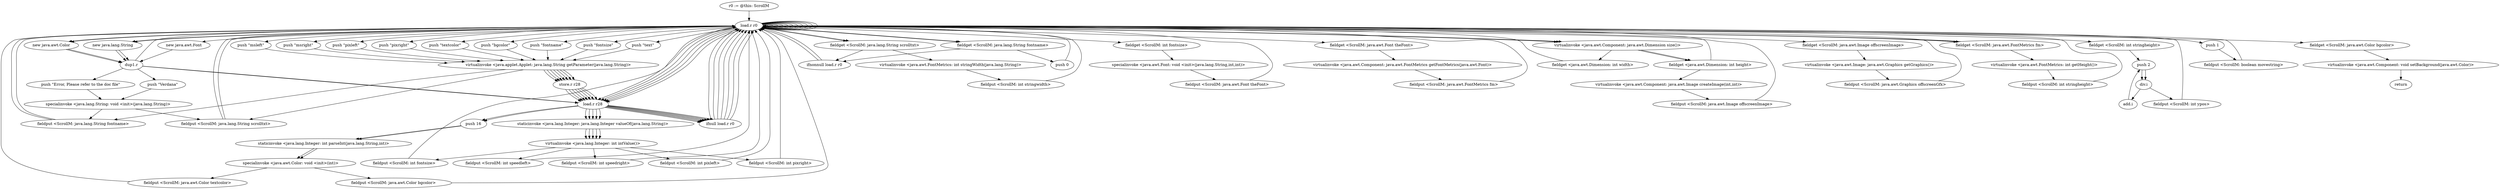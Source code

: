 digraph "" {
    "r0 := @this: ScrollM"
    "load.r r0"
    "r0 := @this: ScrollM"->"load.r r0";
    "load.r r0"->"load.r r0";
    "push \"fontname\""
    "load.r r0"->"push \"fontname\"";
    "virtualinvoke <java.applet.Applet: java.lang.String getParameter(java.lang.String)>"
    "push \"fontname\""->"virtualinvoke <java.applet.Applet: java.lang.String getParameter(java.lang.String)>";
    "fieldput <ScrollM: java.lang.String fontname>"
    "virtualinvoke <java.applet.Applet: java.lang.String getParameter(java.lang.String)>"->"fieldput <ScrollM: java.lang.String fontname>";
    "fieldput <ScrollM: java.lang.String fontname>"->"load.r r0";
    "fieldget <ScrollM: java.lang.String fontname>"
    "load.r r0"->"fieldget <ScrollM: java.lang.String fontname>";
    "ifnonnull load.r r0"
    "fieldget <ScrollM: java.lang.String fontname>"->"ifnonnull load.r r0";
    "ifnonnull load.r r0"->"load.r r0";
    "new java.lang.String"
    "load.r r0"->"new java.lang.String";
    "dup1.r"
    "new java.lang.String"->"dup1.r";
    "push \"Verdana\""
    "dup1.r"->"push \"Verdana\"";
    "specialinvoke <java.lang.String: void <init>(java.lang.String)>"
    "push \"Verdana\""->"specialinvoke <java.lang.String: void <init>(java.lang.String)>";
    "specialinvoke <java.lang.String: void <init>(java.lang.String)>"->"fieldput <ScrollM: java.lang.String fontname>";
    "fieldput <ScrollM: java.lang.String fontname>"->"load.r r0";
    "push \"fontsize\""
    "load.r r0"->"push \"fontsize\"";
    "push \"fontsize\""->"virtualinvoke <java.applet.Applet: java.lang.String getParameter(java.lang.String)>";
    "store.r r28"
    "virtualinvoke <java.applet.Applet: java.lang.String getParameter(java.lang.String)>"->"store.r r28";
    "load.r r28"
    "store.r r28"->"load.r r28";
    "ifnull load.r r0"
    "load.r r28"->"ifnull load.r r0";
    "ifnull load.r r0"->"load.r r0";
    "load.r r0"->"load.r r28";
    "staticinvoke <java.lang.Integer: java.lang.Integer valueOf(java.lang.String)>"
    "load.r r28"->"staticinvoke <java.lang.Integer: java.lang.Integer valueOf(java.lang.String)>";
    "virtualinvoke <java.lang.Integer: int intValue()>"
    "staticinvoke <java.lang.Integer: java.lang.Integer valueOf(java.lang.String)>"->"virtualinvoke <java.lang.Integer: int intValue()>";
    "fieldput <ScrollM: int fontsize>"
    "virtualinvoke <java.lang.Integer: int intValue()>"->"fieldput <ScrollM: int fontsize>";
    "fieldput <ScrollM: int fontsize>"->"load.r r0";
    "new java.awt.Font"
    "load.r r0"->"new java.awt.Font";
    "new java.awt.Font"->"dup1.r";
    "dup1.r"->"load.r r0";
    "load.r r0"->"fieldget <ScrollM: java.lang.String fontname>";
    "push 0"
    "fieldget <ScrollM: java.lang.String fontname>"->"push 0";
    "push 0"->"load.r r0";
    "fieldget <ScrollM: int fontsize>"
    "load.r r0"->"fieldget <ScrollM: int fontsize>";
    "specialinvoke <java.awt.Font: void <init>(java.lang.String,int,int)>"
    "fieldget <ScrollM: int fontsize>"->"specialinvoke <java.awt.Font: void <init>(java.lang.String,int,int)>";
    "fieldput <ScrollM: java.awt.Font theFont>"
    "specialinvoke <java.awt.Font: void <init>(java.lang.String,int,int)>"->"fieldput <ScrollM: java.awt.Font theFont>";
    "fieldput <ScrollM: java.awt.Font theFont>"->"load.r r0";
    "load.r r0"->"load.r r0";
    "load.r r0"->"load.r r0";
    "fieldget <ScrollM: java.awt.Font theFont>"
    "load.r r0"->"fieldget <ScrollM: java.awt.Font theFont>";
    "virtualinvoke <java.awt.Component: java.awt.FontMetrics getFontMetrics(java.awt.Font)>"
    "fieldget <ScrollM: java.awt.Font theFont>"->"virtualinvoke <java.awt.Component: java.awt.FontMetrics getFontMetrics(java.awt.Font)>";
    "fieldput <ScrollM: java.awt.FontMetrics fm>"
    "virtualinvoke <java.awt.Component: java.awt.FontMetrics getFontMetrics(java.awt.Font)>"->"fieldput <ScrollM: java.awt.FontMetrics fm>";
    "fieldput <ScrollM: java.awt.FontMetrics fm>"->"load.r r0";
    "load.r r0"->"load.r r0";
    "load.r r0"->"load.r r0";
    "virtualinvoke <java.awt.Component: java.awt.Dimension size()>"
    "load.r r0"->"virtualinvoke <java.awt.Component: java.awt.Dimension size()>";
    "fieldget <java.awt.Dimension: int width>"
    "virtualinvoke <java.awt.Component: java.awt.Dimension size()>"->"fieldget <java.awt.Dimension: int width>";
    "fieldget <java.awt.Dimension: int width>"->"load.r r0";
    "load.r r0"->"virtualinvoke <java.awt.Component: java.awt.Dimension size()>";
    "fieldget <java.awt.Dimension: int height>"
    "virtualinvoke <java.awt.Component: java.awt.Dimension size()>"->"fieldget <java.awt.Dimension: int height>";
    "virtualinvoke <java.awt.Component: java.awt.Image createImage(int,int)>"
    "fieldget <java.awt.Dimension: int height>"->"virtualinvoke <java.awt.Component: java.awt.Image createImage(int,int)>";
    "fieldput <ScrollM: java.awt.Image offscreenImage>"
    "virtualinvoke <java.awt.Component: java.awt.Image createImage(int,int)>"->"fieldput <ScrollM: java.awt.Image offscreenImage>";
    "fieldput <ScrollM: java.awt.Image offscreenImage>"->"load.r r0";
    "load.r r0"->"load.r r0";
    "fieldget <ScrollM: java.awt.Image offscreenImage>"
    "load.r r0"->"fieldget <ScrollM: java.awt.Image offscreenImage>";
    "virtualinvoke <java.awt.Image: java.awt.Graphics getGraphics()>"
    "fieldget <ScrollM: java.awt.Image offscreenImage>"->"virtualinvoke <java.awt.Image: java.awt.Graphics getGraphics()>";
    "fieldput <ScrollM: java.awt.Graphics offscreenGfx>"
    "virtualinvoke <java.awt.Image: java.awt.Graphics getGraphics()>"->"fieldput <ScrollM: java.awt.Graphics offscreenGfx>";
    "fieldput <ScrollM: java.awt.Graphics offscreenGfx>"->"load.r r0";
    "load.r r0"->"load.r r0";
    "push \"text\""
    "load.r r0"->"push \"text\"";
    "push \"text\""->"virtualinvoke <java.applet.Applet: java.lang.String getParameter(java.lang.String)>";
    "fieldput <ScrollM: java.lang.String scrolltxt>"
    "virtualinvoke <java.applet.Applet: java.lang.String getParameter(java.lang.String)>"->"fieldput <ScrollM: java.lang.String scrolltxt>";
    "fieldput <ScrollM: java.lang.String scrolltxt>"->"load.r r0";
    "fieldget <ScrollM: java.lang.String scrolltxt>"
    "load.r r0"->"fieldget <ScrollM: java.lang.String scrolltxt>";
    "fieldget <ScrollM: java.lang.String scrolltxt>"->"ifnonnull load.r r0";
    "ifnonnull load.r r0"->"load.r r0";
    "load.r r0"->"new java.lang.String";
    "new java.lang.String"->"dup1.r";
    "push \"Error, Please refer to the doc file\""
    "dup1.r"->"push \"Error, Please refer to the doc file\"";
    "push \"Error, Please refer to the doc file\""->"specialinvoke <java.lang.String: void <init>(java.lang.String)>";
    "specialinvoke <java.lang.String: void <init>(java.lang.String)>"->"fieldput <ScrollM: java.lang.String scrolltxt>";
    "fieldput <ScrollM: java.lang.String scrolltxt>"->"load.r r0";
    "load.r r0"->"load.r r0";
    "fieldget <ScrollM: java.awt.FontMetrics fm>"
    "load.r r0"->"fieldget <ScrollM: java.awt.FontMetrics fm>";
    "virtualinvoke <java.awt.FontMetrics: int getHeight()>"
    "fieldget <ScrollM: java.awt.FontMetrics fm>"->"virtualinvoke <java.awt.FontMetrics: int getHeight()>";
    "fieldput <ScrollM: int stringheight>"
    "virtualinvoke <java.awt.FontMetrics: int getHeight()>"->"fieldput <ScrollM: int stringheight>";
    "fieldput <ScrollM: int stringheight>"->"load.r r0";
    "load.r r0"->"load.r r0";
    "load.r r0"->"fieldget <ScrollM: java.awt.FontMetrics fm>";
    "fieldget <ScrollM: java.awt.FontMetrics fm>"->"load.r r0";
    "load.r r0"->"fieldget <ScrollM: java.lang.String scrolltxt>";
    "virtualinvoke <java.awt.FontMetrics: int stringWidth(java.lang.String)>"
    "fieldget <ScrollM: java.lang.String scrolltxt>"->"virtualinvoke <java.awt.FontMetrics: int stringWidth(java.lang.String)>";
    "fieldput <ScrollM: int stringwidth>"
    "virtualinvoke <java.awt.FontMetrics: int stringWidth(java.lang.String)>"->"fieldput <ScrollM: int stringwidth>";
    "fieldput <ScrollM: int stringwidth>"->"load.r r0";
    "load.r r0"->"load.r r0";
    "load.r r0"->"virtualinvoke <java.awt.Component: java.awt.Dimension size()>";
    "virtualinvoke <java.awt.Component: java.awt.Dimension size()>"->"fieldget <java.awt.Dimension: int height>";
    "fieldget <java.awt.Dimension: int height>"->"load.r r0";
    "fieldget <ScrollM: int stringheight>"
    "load.r r0"->"fieldget <ScrollM: int stringheight>";
    "push 2"
    "fieldget <ScrollM: int stringheight>"->"push 2";
    "div.i"
    "push 2"->"div.i";
    "add.i"
    "div.i"->"add.i";
    "add.i"->"push 2";
    "push 2"->"div.i";
    "fieldput <ScrollM: int ypos>"
    "div.i"->"fieldput <ScrollM: int ypos>";
    "fieldput <ScrollM: int ypos>"->"load.r r0";
    "push 1"
    "load.r r0"->"push 1";
    "fieldput <ScrollM: boolean movestring>"
    "push 1"->"fieldput <ScrollM: boolean movestring>";
    "fieldput <ScrollM: boolean movestring>"->"load.r r0";
    "push \"msleft\""
    "load.r r0"->"push \"msleft\"";
    "push \"msleft\""->"virtualinvoke <java.applet.Applet: java.lang.String getParameter(java.lang.String)>";
    "virtualinvoke <java.applet.Applet: java.lang.String getParameter(java.lang.String)>"->"store.r r28";
    "store.r r28"->"load.r r28";
    "load.r r28"->"ifnull load.r r0";
    "ifnull load.r r0"->"load.r r0";
    "load.r r0"->"load.r r28";
    "load.r r28"->"staticinvoke <java.lang.Integer: java.lang.Integer valueOf(java.lang.String)>";
    "staticinvoke <java.lang.Integer: java.lang.Integer valueOf(java.lang.String)>"->"virtualinvoke <java.lang.Integer: int intValue()>";
    "fieldput <ScrollM: int speedleft>"
    "virtualinvoke <java.lang.Integer: int intValue()>"->"fieldput <ScrollM: int speedleft>";
    "fieldput <ScrollM: int speedleft>"->"load.r r0";
    "push \"msright\""
    "load.r r0"->"push \"msright\"";
    "push \"msright\""->"virtualinvoke <java.applet.Applet: java.lang.String getParameter(java.lang.String)>";
    "virtualinvoke <java.applet.Applet: java.lang.String getParameter(java.lang.String)>"->"store.r r28";
    "store.r r28"->"load.r r28";
    "load.r r28"->"ifnull load.r r0";
    "ifnull load.r r0"->"load.r r0";
    "load.r r0"->"load.r r28";
    "load.r r28"->"staticinvoke <java.lang.Integer: java.lang.Integer valueOf(java.lang.String)>";
    "staticinvoke <java.lang.Integer: java.lang.Integer valueOf(java.lang.String)>"->"virtualinvoke <java.lang.Integer: int intValue()>";
    "fieldput <ScrollM: int speedright>"
    "virtualinvoke <java.lang.Integer: int intValue()>"->"fieldput <ScrollM: int speedright>";
    "fieldput <ScrollM: int speedright>"->"load.r r0";
    "push \"pixleft\""
    "load.r r0"->"push \"pixleft\"";
    "push \"pixleft\""->"virtualinvoke <java.applet.Applet: java.lang.String getParameter(java.lang.String)>";
    "virtualinvoke <java.applet.Applet: java.lang.String getParameter(java.lang.String)>"->"store.r r28";
    "store.r r28"->"load.r r28";
    "load.r r28"->"ifnull load.r r0";
    "ifnull load.r r0"->"load.r r0";
    "load.r r0"->"load.r r28";
    "load.r r28"->"staticinvoke <java.lang.Integer: java.lang.Integer valueOf(java.lang.String)>";
    "staticinvoke <java.lang.Integer: java.lang.Integer valueOf(java.lang.String)>"->"virtualinvoke <java.lang.Integer: int intValue()>";
    "fieldput <ScrollM: int pixleft>"
    "virtualinvoke <java.lang.Integer: int intValue()>"->"fieldput <ScrollM: int pixleft>";
    "fieldput <ScrollM: int pixleft>"->"load.r r0";
    "push \"pixright\""
    "load.r r0"->"push \"pixright\"";
    "push \"pixright\""->"virtualinvoke <java.applet.Applet: java.lang.String getParameter(java.lang.String)>";
    "virtualinvoke <java.applet.Applet: java.lang.String getParameter(java.lang.String)>"->"store.r r28";
    "store.r r28"->"load.r r28";
    "load.r r28"->"ifnull load.r r0";
    "ifnull load.r r0"->"load.r r0";
    "load.r r0"->"load.r r28";
    "load.r r28"->"staticinvoke <java.lang.Integer: java.lang.Integer valueOf(java.lang.String)>";
    "staticinvoke <java.lang.Integer: java.lang.Integer valueOf(java.lang.String)>"->"virtualinvoke <java.lang.Integer: int intValue()>";
    "fieldput <ScrollM: int pixright>"
    "virtualinvoke <java.lang.Integer: int intValue()>"->"fieldput <ScrollM: int pixright>";
    "fieldput <ScrollM: int pixright>"->"load.r r0";
    "push \"textcolor\""
    "load.r r0"->"push \"textcolor\"";
    "push \"textcolor\""->"virtualinvoke <java.applet.Applet: java.lang.String getParameter(java.lang.String)>";
    "virtualinvoke <java.applet.Applet: java.lang.String getParameter(java.lang.String)>"->"store.r r28";
    "store.r r28"->"load.r r28";
    "load.r r28"->"ifnull load.r r0";
    "ifnull load.r r0"->"load.r r0";
    "new java.awt.Color"
    "load.r r0"->"new java.awt.Color";
    "new java.awt.Color"->"dup1.r";
    "dup1.r"->"load.r r28";
    "push 16"
    "load.r r28"->"push 16";
    "staticinvoke <java.lang.Integer: int parseInt(java.lang.String,int)>"
    "push 16"->"staticinvoke <java.lang.Integer: int parseInt(java.lang.String,int)>";
    "specialinvoke <java.awt.Color: void <init>(int)>"
    "staticinvoke <java.lang.Integer: int parseInt(java.lang.String,int)>"->"specialinvoke <java.awt.Color: void <init>(int)>";
    "fieldput <ScrollM: java.awt.Color textcolor>"
    "specialinvoke <java.awt.Color: void <init>(int)>"->"fieldput <ScrollM: java.awt.Color textcolor>";
    "fieldput <ScrollM: java.awt.Color textcolor>"->"load.r r0";
    "push \"bgcolor\""
    "load.r r0"->"push \"bgcolor\"";
    "push \"bgcolor\""->"virtualinvoke <java.applet.Applet: java.lang.String getParameter(java.lang.String)>";
    "virtualinvoke <java.applet.Applet: java.lang.String getParameter(java.lang.String)>"->"store.r r28";
    "store.r r28"->"load.r r28";
    "load.r r28"->"ifnull load.r r0";
    "ifnull load.r r0"->"load.r r0";
    "load.r r0"->"new java.awt.Color";
    "new java.awt.Color"->"dup1.r";
    "dup1.r"->"load.r r28";
    "load.r r28"->"push 16";
    "push 16"->"staticinvoke <java.lang.Integer: int parseInt(java.lang.String,int)>";
    "staticinvoke <java.lang.Integer: int parseInt(java.lang.String,int)>"->"specialinvoke <java.awt.Color: void <init>(int)>";
    "fieldput <ScrollM: java.awt.Color bgcolor>"
    "specialinvoke <java.awt.Color: void <init>(int)>"->"fieldput <ScrollM: java.awt.Color bgcolor>";
    "fieldput <ScrollM: java.awt.Color bgcolor>"->"load.r r0";
    "load.r r0"->"load.r r0";
    "fieldget <ScrollM: java.awt.Color bgcolor>"
    "load.r r0"->"fieldget <ScrollM: java.awt.Color bgcolor>";
    "virtualinvoke <java.awt.Component: void setBackground(java.awt.Color)>"
    "fieldget <ScrollM: java.awt.Color bgcolor>"->"virtualinvoke <java.awt.Component: void setBackground(java.awt.Color)>";
    "return"
    "virtualinvoke <java.awt.Component: void setBackground(java.awt.Color)>"->"return";
}
